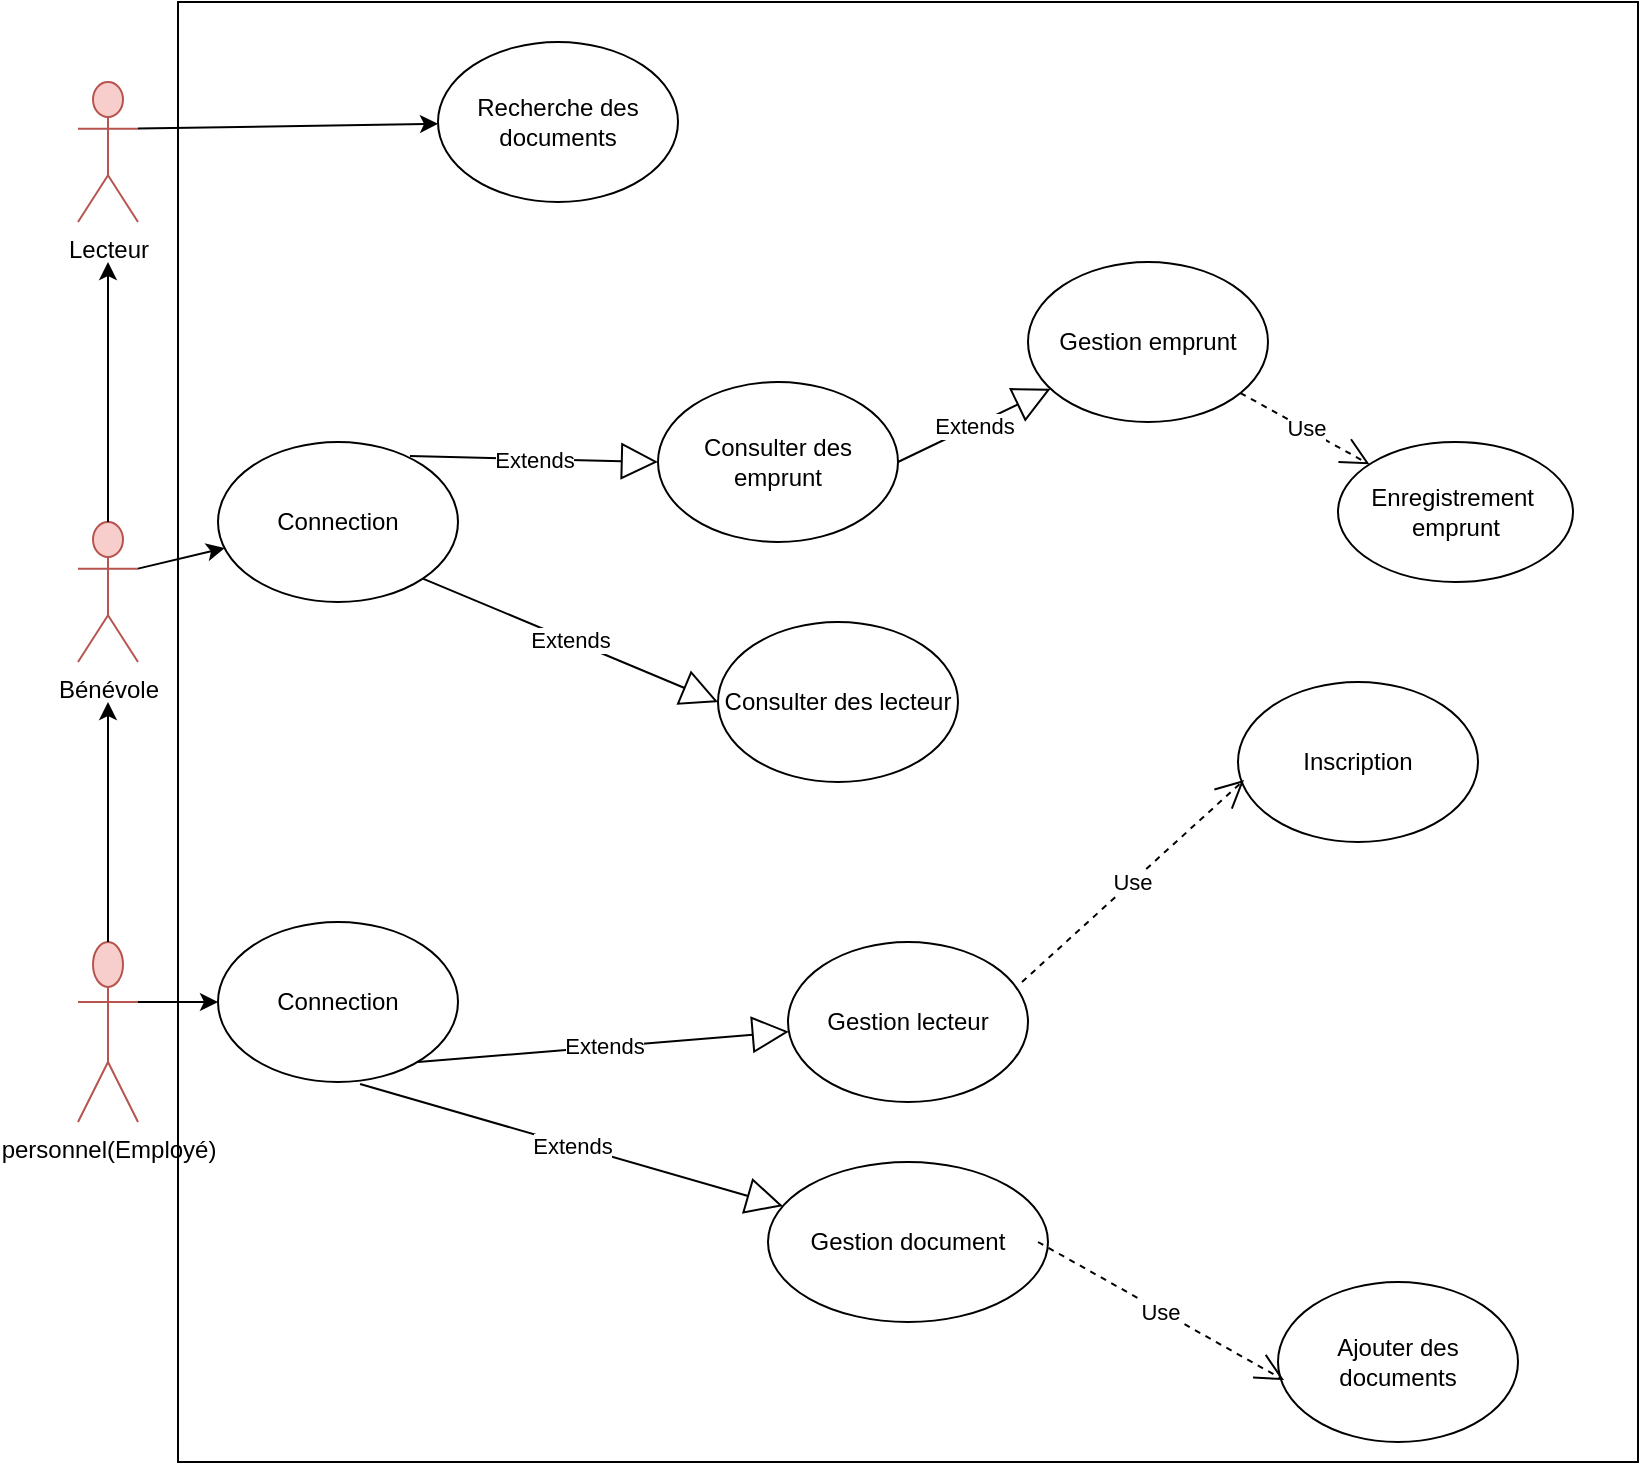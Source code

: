 <mxfile version="14.4.8" type="device"><diagram id="BvgESBralCUzQAFykHZO" name="Page-1"><mxGraphModel dx="1422" dy="794" grid="1" gridSize="10" guides="1" tooltips="1" connect="1" arrows="1" fold="1" page="1" pageScale="1" pageWidth="827" pageHeight="1169" math="0" shadow="0"><root><mxCell id="0"/><mxCell id="1" parent="0"/><mxCell id="He49Zs4zd7kW3bwwefBZ-1" value="" style="whiteSpace=wrap;html=1;aspect=fixed;" parent="1" vertex="1"><mxGeometry x="320" y="100" width="730" height="730" as="geometry"/></mxCell><mxCell id="He49Zs4zd7kW3bwwefBZ-2" value="personnel(Employé)" style="shape=umlActor;verticalLabelPosition=bottom;verticalAlign=top;html=1;outlineConnect=0;fillColor=#f8cecc;strokeColor=#b85450;" parent="1" vertex="1"><mxGeometry x="270" y="570" width="30" height="90" as="geometry"/></mxCell><mxCell id="He49Zs4zd7kW3bwwefBZ-3" value="Lecteur&lt;br&gt;" style="shape=umlActor;verticalLabelPosition=bottom;verticalAlign=top;html=1;outlineConnect=0;fillColor=#f8cecc;strokeColor=#b85450;" parent="1" vertex="1"><mxGeometry x="270" y="140" width="30" height="70" as="geometry"/></mxCell><mxCell id="He49Zs4zd7kW3bwwefBZ-9" value="Gestion document" style="ellipse;whiteSpace=wrap;html=1;" parent="1" vertex="1"><mxGeometry x="615" y="680" width="140" height="80" as="geometry"/></mxCell><mxCell id="He49Zs4zd7kW3bwwefBZ-10" value="Gestion lecteur" style="ellipse;whiteSpace=wrap;html=1;" parent="1" vertex="1"><mxGeometry x="625" y="570" width="120" height="80" as="geometry"/></mxCell><mxCell id="He49Zs4zd7kW3bwwefBZ-12" value="Recherche des documents" style="ellipse;whiteSpace=wrap;html=1;" parent="1" vertex="1"><mxGeometry x="450" y="120" width="120" height="80" as="geometry"/></mxCell><mxCell id="He49Zs4zd7kW3bwwefBZ-13" value="Consulter des emprunt" style="ellipse;whiteSpace=wrap;html=1;" parent="1" vertex="1"><mxGeometry x="560" y="290" width="120" height="80" as="geometry"/></mxCell><mxCell id="0KpEBm90rgbIvrYl21xK-11" value="" style="endArrow=classic;html=1;exitX=1;exitY=0.333;exitDx=0;exitDy=0;exitPerimeter=0;" parent="1" source="He49Zs4zd7kW3bwwefBZ-3" target="He49Zs4zd7kW3bwwefBZ-12" edge="1"><mxGeometry width="50" height="50" relative="1" as="geometry"><mxPoint x="280" y="400" as="sourcePoint"/><mxPoint x="750" y="570" as="targetPoint"/></mxGeometry></mxCell><mxCell id="0KpEBm90rgbIvrYl21xK-18" value="Bénévole" style="shape=umlActor;verticalLabelPosition=bottom;verticalAlign=top;html=1;outlineConnect=0;fillColor=#f8cecc;strokeColor=#b85450;" parent="1" vertex="1"><mxGeometry x="270" y="360" width="30" height="70" as="geometry"/></mxCell><mxCell id="0KpEBm90rgbIvrYl21xK-44" style="edgeStyle=orthogonalEdgeStyle;rounded=0;orthogonalLoop=1;jettySize=auto;html=1;exitX=0.5;exitY=1;exitDx=0;exitDy=0;" parent="1" edge="1"><mxGeometry relative="1" as="geometry"><mxPoint x="660" y="420" as="sourcePoint"/><mxPoint x="660" y="420" as="targetPoint"/></mxGeometry></mxCell><mxCell id="0KpEBm90rgbIvrYl21xK-51" value="" style="endArrow=classic;html=1;exitX=0.5;exitY=0;exitDx=0;exitDy=0;exitPerimeter=0;" parent="1" source="0KpEBm90rgbIvrYl21xK-18" edge="1"><mxGeometry width="50" height="50" relative="1" as="geometry"><mxPoint x="700" y="480" as="sourcePoint"/><mxPoint x="285" y="230" as="targetPoint"/></mxGeometry></mxCell><mxCell id="0KpEBm90rgbIvrYl21xK-55" value="" style="endArrow=classic;html=1;exitX=0.5;exitY=0;exitDx=0;exitDy=0;exitPerimeter=0;" parent="1" source="He49Zs4zd7kW3bwwefBZ-2" edge="1"><mxGeometry width="50" height="50" relative="1" as="geometry"><mxPoint x="700" y="480" as="sourcePoint"/><mxPoint x="285" y="450" as="targetPoint"/></mxGeometry></mxCell><mxCell id="0KpEBm90rgbIvrYl21xK-58" value="Connection" style="ellipse;whiteSpace=wrap;html=1;" parent="1" vertex="1"><mxGeometry x="340" y="560" width="120" height="80" as="geometry"/></mxCell><mxCell id="0KpEBm90rgbIvrYl21xK-61" value="Extends" style="endArrow=block;endSize=16;endFill=0;html=1;" parent="1" target="He49Zs4zd7kW3bwwefBZ-10" edge="1"><mxGeometry width="160" relative="1" as="geometry"><mxPoint x="440" y="630" as="sourcePoint"/><mxPoint x="800" y="450" as="targetPoint"/></mxGeometry></mxCell><mxCell id="0KpEBm90rgbIvrYl21xK-62" value="Extends" style="endArrow=block;endSize=16;endFill=0;html=1;exitX=0.592;exitY=1.013;exitDx=0;exitDy=0;exitPerimeter=0;" parent="1" source="0KpEBm90rgbIvrYl21xK-58" target="He49Zs4zd7kW3bwwefBZ-9" edge="1"><mxGeometry width="160" relative="1" as="geometry"><mxPoint x="640" y="450" as="sourcePoint"/><mxPoint x="800" y="450" as="targetPoint"/></mxGeometry></mxCell><mxCell id="0KpEBm90rgbIvrYl21xK-63" value="" style="endArrow=classic;html=1;exitX=1;exitY=0.333;exitDx=0;exitDy=0;exitPerimeter=0;" parent="1" source="He49Zs4zd7kW3bwwefBZ-2" target="0KpEBm90rgbIvrYl21xK-58" edge="1"><mxGeometry width="50" height="50" relative="1" as="geometry"><mxPoint x="700" y="480" as="sourcePoint"/><mxPoint x="750" y="430" as="targetPoint"/></mxGeometry></mxCell><mxCell id="0KpEBm90rgbIvrYl21xK-64" value="Connection" style="ellipse;whiteSpace=wrap;html=1;" parent="1" vertex="1"><mxGeometry x="340" y="320" width="120" height="80" as="geometry"/></mxCell><mxCell id="0KpEBm90rgbIvrYl21xK-68" value="" style="endArrow=classic;html=1;exitX=1;exitY=0.333;exitDx=0;exitDy=0;exitPerimeter=0;" parent="1" source="0KpEBm90rgbIvrYl21xK-18" target="0KpEBm90rgbIvrYl21xK-64" edge="1"><mxGeometry width="50" height="50" relative="1" as="geometry"><mxPoint x="700" y="480" as="sourcePoint"/><mxPoint x="750" y="430" as="targetPoint"/></mxGeometry></mxCell><mxCell id="0KpEBm90rgbIvrYl21xK-71" value="Inscription" style="ellipse;whiteSpace=wrap;html=1;" parent="1" vertex="1"><mxGeometry x="850" y="440" width="120" height="80" as="geometry"/></mxCell><mxCell id="0KpEBm90rgbIvrYl21xK-72" value="Consulter des lecteur" style="ellipse;whiteSpace=wrap;html=1;" parent="1" vertex="1"><mxGeometry x="590" y="410" width="120" height="80" as="geometry"/></mxCell><mxCell id="0KpEBm90rgbIvrYl21xK-74" value="Extends" style="endArrow=block;endSize=16;endFill=0;html=1;exitX=1;exitY=1;exitDx=0;exitDy=0;entryX=0;entryY=0.5;entryDx=0;entryDy=0;" parent="1" source="0KpEBm90rgbIvrYl21xK-64" target="0KpEBm90rgbIvrYl21xK-72" edge="1"><mxGeometry width="160" relative="1" as="geometry"><mxPoint x="440.96" y="405.04" as="sourcePoint"/><mxPoint x="590" y="390" as="targetPoint"/></mxGeometry></mxCell><mxCell id="0KpEBm90rgbIvrYl21xK-75" value="Use" style="endArrow=open;endSize=12;dashed=1;html=1;" parent="1" source="0KpEBm90rgbIvrYl21xK-69" target="0KpEBm90rgbIvrYl21xK-76" edge="1"><mxGeometry width="160" relative="1" as="geometry"><mxPoint x="720" y="349.5" as="sourcePoint"/><mxPoint x="840" y="350" as="targetPoint"/></mxGeometry></mxCell><mxCell id="0KpEBm90rgbIvrYl21xK-76" value="Enregistrement&amp;nbsp;&lt;br&gt;emprunt" style="ellipse;whiteSpace=wrap;html=1;" parent="1" vertex="1"><mxGeometry x="900" y="320" width="117.5" height="70" as="geometry"/></mxCell><mxCell id="0KpEBm90rgbIvrYl21xK-69" value="Gestion emprunt" style="ellipse;whiteSpace=wrap;html=1;" parent="1" vertex="1"><mxGeometry x="745" y="230" width="120" height="80" as="geometry"/></mxCell><mxCell id="0KpEBm90rgbIvrYl21xK-78" value="Extends" style="endArrow=block;endSize=16;endFill=0;html=1;exitX=1;exitY=0.5;exitDx=0;exitDy=0;" parent="1" source="He49Zs4zd7kW3bwwefBZ-13" target="0KpEBm90rgbIvrYl21xK-69" edge="1"><mxGeometry width="160" relative="1" as="geometry"><mxPoint x="630" y="291" as="sourcePoint"/><mxPoint x="800" y="430" as="targetPoint"/><Array as="points"/></mxGeometry></mxCell><mxCell id="0KpEBm90rgbIvrYl21xK-86" value="Extends" style="endArrow=block;endSize=16;endFill=0;html=1;exitX=0.8;exitY=0.088;exitDx=0;exitDy=0;exitPerimeter=0;entryX=0;entryY=0.5;entryDx=0;entryDy=0;" parent="1" source="0KpEBm90rgbIvrYl21xK-64" edge="1"><mxGeometry width="160" relative="1" as="geometry"><mxPoint x="640" y="430" as="sourcePoint"/><mxPoint x="560" y="330" as="targetPoint"/></mxGeometry></mxCell><mxCell id="0KpEBm90rgbIvrYl21xK-89" value="Use" style="endArrow=open;endSize=12;dashed=1;html=1;entryX=0.025;entryY=0.613;entryDx=0;entryDy=0;entryPerimeter=0;exitX=0.975;exitY=0.25;exitDx=0;exitDy=0;exitPerimeter=0;" parent="1" source="He49Zs4zd7kW3bwwefBZ-10" target="0KpEBm90rgbIvrYl21xK-71" edge="1"><mxGeometry width="160" relative="1" as="geometry"><mxPoint x="630" y="560" as="sourcePoint"/><mxPoint x="790" y="560" as="targetPoint"/></mxGeometry></mxCell><mxCell id="0KpEBm90rgbIvrYl21xK-90" value="Ajouter des documents" style="ellipse;whiteSpace=wrap;html=1;" parent="1" vertex="1"><mxGeometry x="870" y="740" width="120" height="80" as="geometry"/></mxCell><mxCell id="0KpEBm90rgbIvrYl21xK-93" value="Use" style="endArrow=open;endSize=12;dashed=1;html=1;entryX=0.025;entryY=0.613;entryDx=0;entryDy=0;entryPerimeter=0;" parent="1" target="0KpEBm90rgbIvrYl21xK-90" edge="1"><mxGeometry width="160" relative="1" as="geometry"><mxPoint x="750" y="720" as="sourcePoint"/><mxPoint x="880" y="720" as="targetPoint"/></mxGeometry></mxCell></root></mxGraphModel></diagram></mxfile>